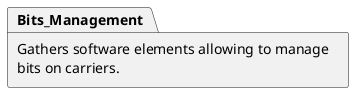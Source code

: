 @startuml

package Bits_Management [
  Gathers software elements allowing to manage
  bits on carriers.
]

@enduml
